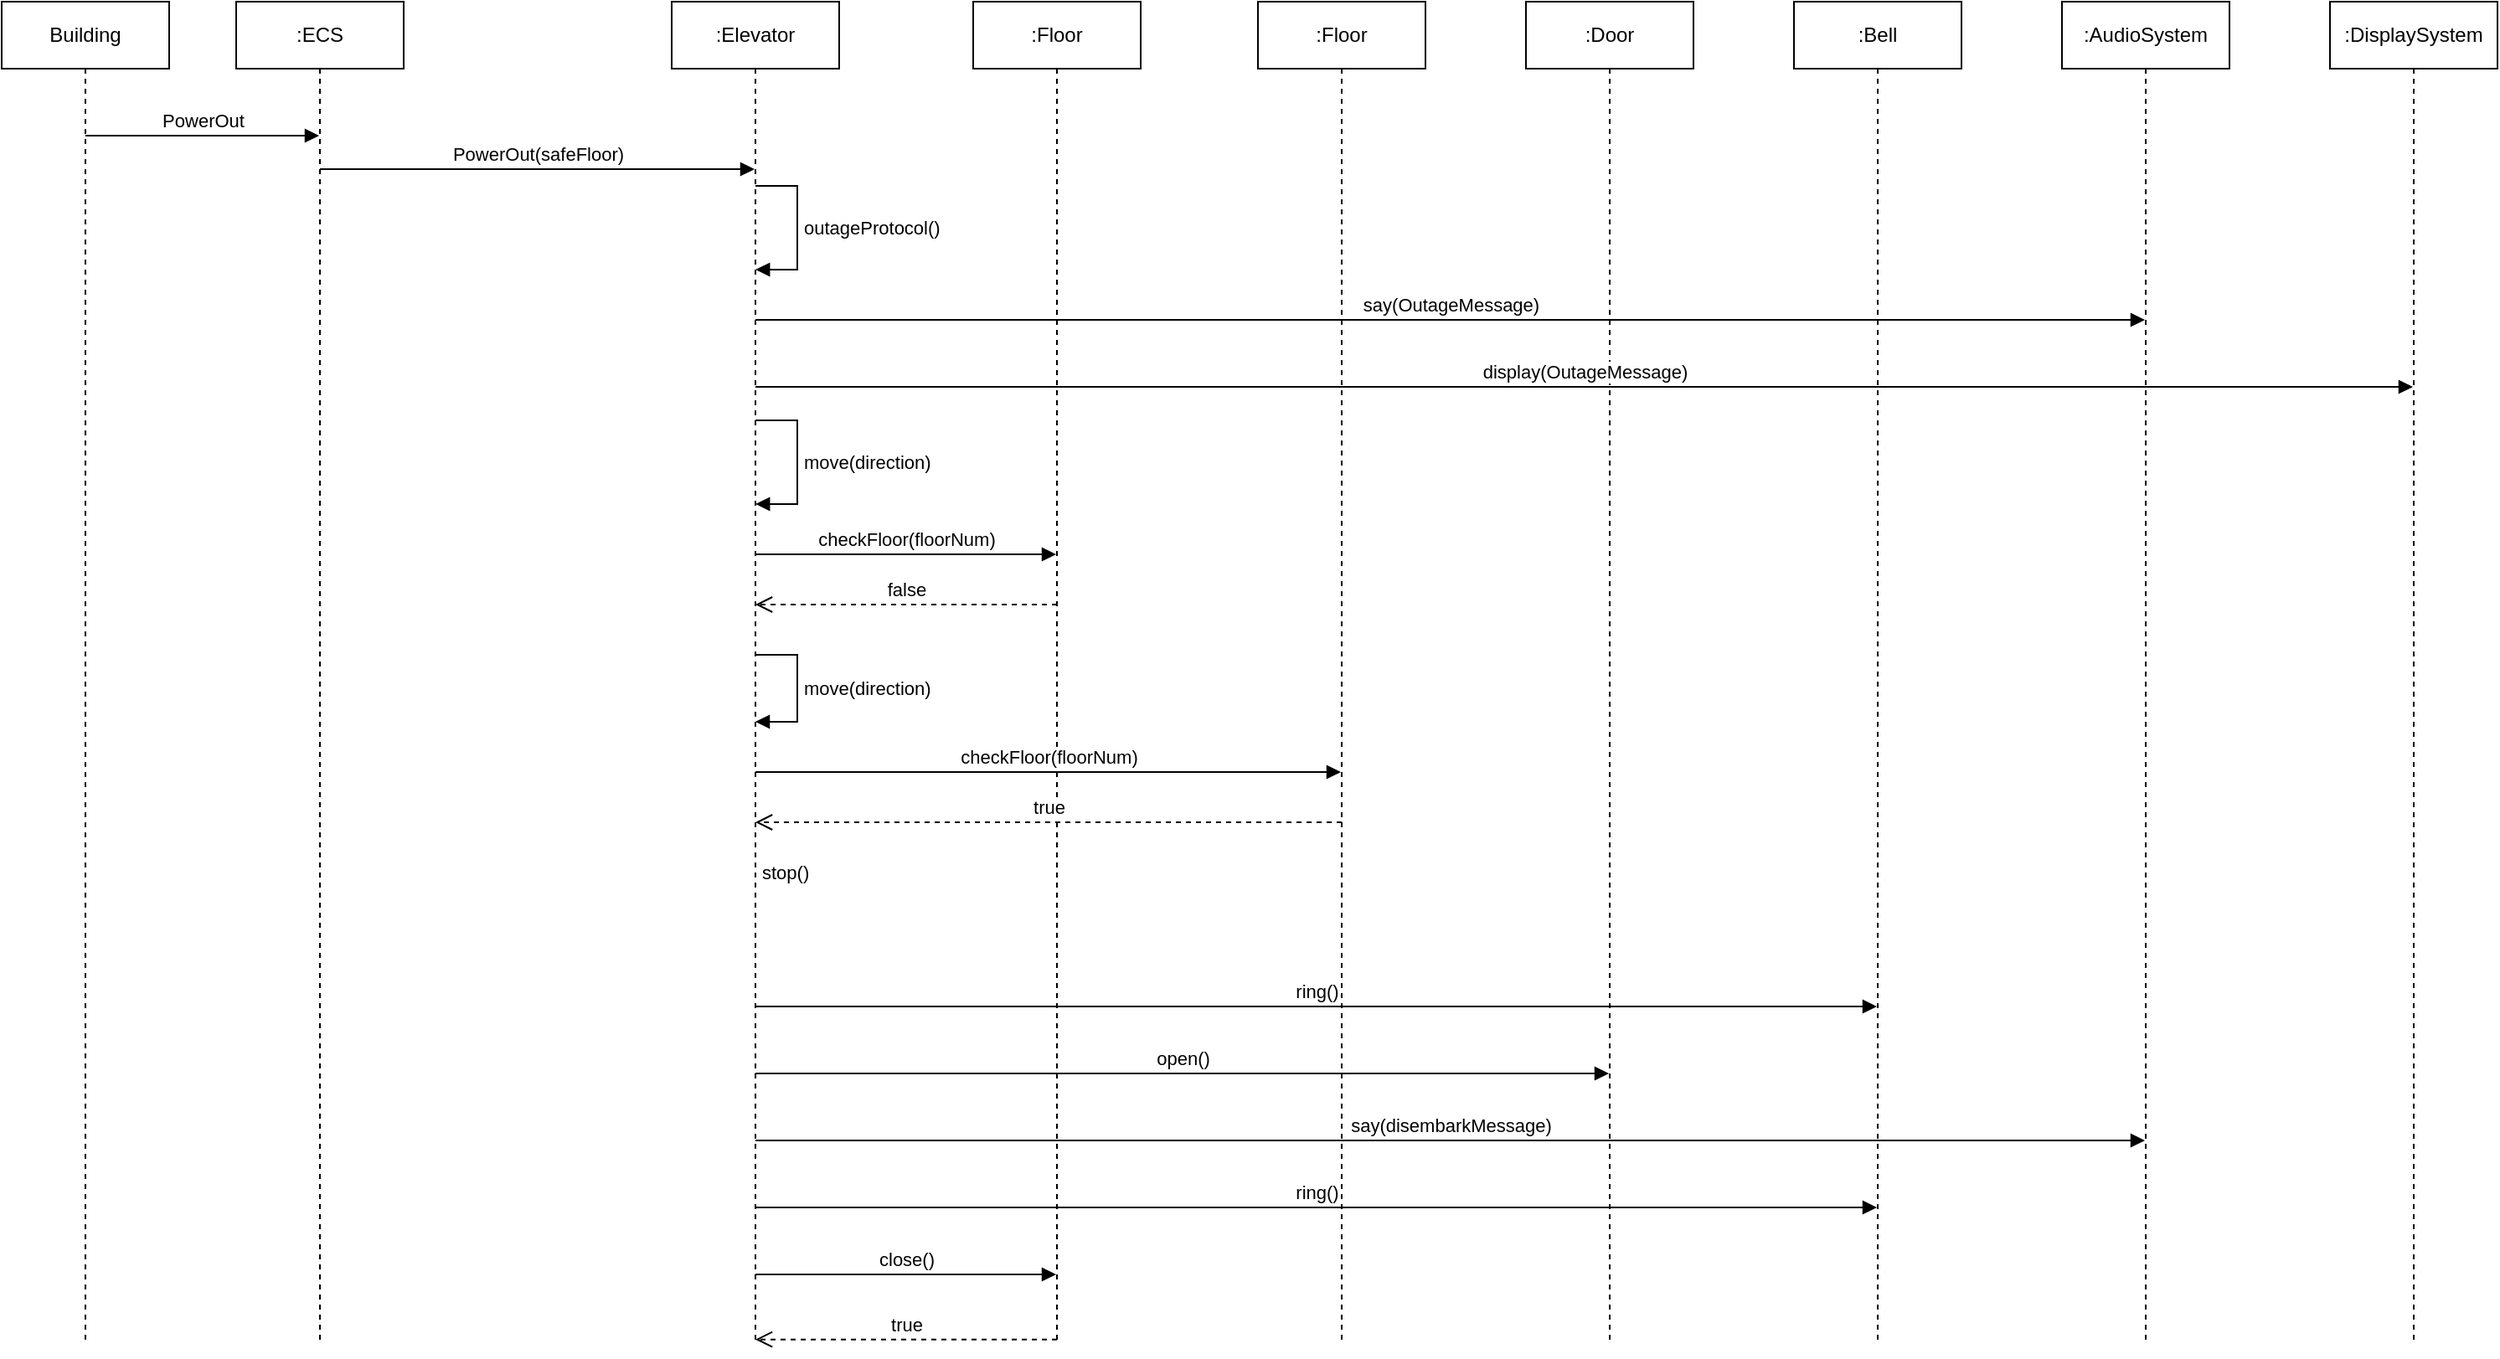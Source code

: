 <mxfile version="14.4.3" type="github">
  <diagram id="Dmp_MvHnNYWOBOt8NhEu" name="Page-1">
    <mxGraphModel dx="1673" dy="874" grid="1" gridSize="10" guides="1" tooltips="1" connect="1" arrows="1" fold="1" page="1" pageScale="1" pageWidth="1700" pageHeight="1100" math="0" shadow="0">
      <root>
        <mxCell id="0" />
        <mxCell id="1" parent="0" />
        <mxCell id="RhVh2Vr1rvhf8vx80Ovq-1" value="Building" style="shape=umlLifeline;perimeter=lifelinePerimeter;whiteSpace=wrap;html=1;container=1;collapsible=0;recursiveResize=0;outlineConnect=0;" vertex="1" parent="1">
          <mxGeometry x="90" y="160" width="100" height="800" as="geometry" />
        </mxCell>
        <mxCell id="RhVh2Vr1rvhf8vx80Ovq-3" value=":ECS" style="shape=umlLifeline;perimeter=lifelinePerimeter;whiteSpace=wrap;html=1;container=1;collapsible=0;recursiveResize=0;outlineConnect=0;size=40;" vertex="1" parent="1">
          <mxGeometry x="230" y="160" width="100" height="800" as="geometry" />
        </mxCell>
        <mxCell id="RhVh2Vr1rvhf8vx80Ovq-5" value=":Elevator" style="shape=umlLifeline;perimeter=lifelinePerimeter;whiteSpace=wrap;html=1;container=1;collapsible=0;recursiveResize=0;outlineConnect=0;" vertex="1" parent="1">
          <mxGeometry x="490" y="160" width="100" height="800" as="geometry" />
        </mxCell>
        <mxCell id="RhVh2Vr1rvhf8vx80Ovq-8" value=":Floor" style="shape=umlLifeline;perimeter=lifelinePerimeter;whiteSpace=wrap;html=1;container=1;collapsible=0;recursiveResize=0;outlineConnect=0;" vertex="1" parent="1">
          <mxGeometry x="670" y="160" width="100" height="800" as="geometry" />
        </mxCell>
        <mxCell id="RhVh2Vr1rvhf8vx80Ovq-9" value=":Floor" style="shape=umlLifeline;perimeter=lifelinePerimeter;whiteSpace=wrap;html=1;container=1;collapsible=0;recursiveResize=0;outlineConnect=0;" vertex="1" parent="1">
          <mxGeometry x="840" y="160" width="100" height="800" as="geometry" />
        </mxCell>
        <mxCell id="RhVh2Vr1rvhf8vx80Ovq-10" value=":Door" style="shape=umlLifeline;perimeter=lifelinePerimeter;whiteSpace=wrap;html=1;container=1;collapsible=0;recursiveResize=0;outlineConnect=0;" vertex="1" parent="1">
          <mxGeometry x="1000" y="160" width="100" height="800" as="geometry" />
        </mxCell>
        <mxCell id="RhVh2Vr1rvhf8vx80Ovq-11" value=":Bell" style="shape=umlLifeline;perimeter=lifelinePerimeter;whiteSpace=wrap;html=1;container=1;collapsible=0;recursiveResize=0;outlineConnect=0;" vertex="1" parent="1">
          <mxGeometry x="1160" y="160" width="100" height="800" as="geometry" />
        </mxCell>
        <mxCell id="RhVh2Vr1rvhf8vx80Ovq-12" value=":AudioSystem" style="shape=umlLifeline;perimeter=lifelinePerimeter;whiteSpace=wrap;html=1;container=1;collapsible=0;recursiveResize=0;outlineConnect=0;" vertex="1" parent="1">
          <mxGeometry x="1320" y="160" width="100" height="800" as="geometry" />
        </mxCell>
        <mxCell id="RhVh2Vr1rvhf8vx80Ovq-13" value=":DisplaySystem" style="shape=umlLifeline;perimeter=lifelinePerimeter;whiteSpace=wrap;html=1;container=1;collapsible=0;recursiveResize=0;outlineConnect=0;" vertex="1" parent="1">
          <mxGeometry x="1480" y="160" width="100" height="800" as="geometry" />
        </mxCell>
        <mxCell id="RhVh2Vr1rvhf8vx80Ovq-43" value="PowerOut" style="html=1;verticalAlign=bottom;endArrow=block;" edge="1" parent="1" target="RhVh2Vr1rvhf8vx80Ovq-3">
          <mxGeometry width="80" relative="1" as="geometry">
            <mxPoint x="140" y="240" as="sourcePoint" />
            <mxPoint x="220" y="240" as="targetPoint" />
          </mxGeometry>
        </mxCell>
        <mxCell id="RhVh2Vr1rvhf8vx80Ovq-44" value="PowerOut(safeFloor)" style="html=1;verticalAlign=bottom;endArrow=block;" edge="1" parent="1" target="RhVh2Vr1rvhf8vx80Ovq-5">
          <mxGeometry width="80" relative="1" as="geometry">
            <mxPoint x="280" y="260" as="sourcePoint" />
            <mxPoint x="360" y="260" as="targetPoint" />
          </mxGeometry>
        </mxCell>
        <mxCell id="RhVh2Vr1rvhf8vx80Ovq-47" value="outageProtocol()" style="edgeStyle=orthogonalEdgeStyle;html=1;align=left;spacingLeft=2;endArrow=block;rounded=0;" edge="1" parent="1">
          <mxGeometry relative="1" as="geometry">
            <mxPoint x="540" y="270" as="sourcePoint" />
            <Array as="points">
              <mxPoint x="565" y="270.0" />
              <mxPoint x="565" y="320.0" />
            </Array>
            <mxPoint x="540.1" y="320" as="targetPoint" />
          </mxGeometry>
        </mxCell>
        <mxCell id="RhVh2Vr1rvhf8vx80Ovq-48" value="say(OutageMessage)" style="html=1;verticalAlign=bottom;endArrow=block;" edge="1" parent="1" target="RhVh2Vr1rvhf8vx80Ovq-12">
          <mxGeometry width="80" relative="1" as="geometry">
            <mxPoint x="540" y="350" as="sourcePoint" />
            <mxPoint x="620" y="350" as="targetPoint" />
          </mxGeometry>
        </mxCell>
        <mxCell id="RhVh2Vr1rvhf8vx80Ovq-49" value="display(OutageMessage)" style="html=1;verticalAlign=bottom;endArrow=block;" edge="1" parent="1" target="RhVh2Vr1rvhf8vx80Ovq-13">
          <mxGeometry width="80" relative="1" as="geometry">
            <mxPoint x="540" y="390" as="sourcePoint" />
            <mxPoint x="620" y="390" as="targetPoint" />
          </mxGeometry>
        </mxCell>
        <mxCell id="RhVh2Vr1rvhf8vx80Ovq-50" value="move(direction)" style="edgeStyle=orthogonalEdgeStyle;html=1;align=left;spacingLeft=2;endArrow=block;rounded=0;" edge="1" parent="1">
          <mxGeometry relative="1" as="geometry">
            <mxPoint x="540" y="410" as="sourcePoint" />
            <Array as="points">
              <mxPoint x="565" y="410.0" />
              <mxPoint x="565" y="460.0" />
            </Array>
            <mxPoint x="540.1" y="460" as="targetPoint" />
          </mxGeometry>
        </mxCell>
        <mxCell id="RhVh2Vr1rvhf8vx80Ovq-51" value="checkFloor(floorNum)" style="html=1;verticalAlign=bottom;endArrow=block;" edge="1" parent="1" target="RhVh2Vr1rvhf8vx80Ovq-8">
          <mxGeometry width="80" relative="1" as="geometry">
            <mxPoint x="540" y="490" as="sourcePoint" />
            <mxPoint x="620" y="490" as="targetPoint" />
          </mxGeometry>
        </mxCell>
        <mxCell id="RhVh2Vr1rvhf8vx80Ovq-52" value="false" style="html=1;verticalAlign=bottom;endArrow=open;dashed=1;endSize=8;" edge="1" parent="1" target="RhVh2Vr1rvhf8vx80Ovq-5">
          <mxGeometry relative="1" as="geometry">
            <mxPoint x="720" y="520" as="sourcePoint" />
            <mxPoint x="640" y="520" as="targetPoint" />
          </mxGeometry>
        </mxCell>
        <mxCell id="RhVh2Vr1rvhf8vx80Ovq-53" value="checkFloor(floorNum)" style="html=1;verticalAlign=bottom;endArrow=block;" edge="1" parent="1" target="RhVh2Vr1rvhf8vx80Ovq-9">
          <mxGeometry width="80" relative="1" as="geometry">
            <mxPoint x="540" y="620" as="sourcePoint" />
            <mxPoint x="870" y="620" as="targetPoint" />
          </mxGeometry>
        </mxCell>
        <mxCell id="RhVh2Vr1rvhf8vx80Ovq-54" value="move(direction)" style="edgeStyle=orthogonalEdgeStyle;html=1;align=left;spacingLeft=2;endArrow=block;rounded=0;" edge="1" parent="1">
          <mxGeometry relative="1" as="geometry">
            <mxPoint x="540" y="550" as="sourcePoint" />
            <Array as="points">
              <mxPoint x="565" y="550" />
              <mxPoint x="565" y="590" />
              <mxPoint x="540" y="590" />
            </Array>
            <mxPoint x="540" y="590" as="targetPoint" />
          </mxGeometry>
        </mxCell>
        <mxCell id="RhVh2Vr1rvhf8vx80Ovq-55" value="true" style="html=1;verticalAlign=bottom;endArrow=open;dashed=1;endSize=8;" edge="1" parent="1" target="RhVh2Vr1rvhf8vx80Ovq-5">
          <mxGeometry relative="1" as="geometry">
            <mxPoint x="890" y="650" as="sourcePoint" />
            <mxPoint x="810" y="650" as="targetPoint" />
          </mxGeometry>
        </mxCell>
        <mxCell id="RhVh2Vr1rvhf8vx80Ovq-56" value="stop()" style="edgeStyle=orthogonalEdgeStyle;html=1;align=left;spacingLeft=2;endArrow=block;rounded=0;" edge="1" parent="1" target="RhVh2Vr1rvhf8vx80Ovq-5">
          <mxGeometry relative="1" as="geometry">
            <mxPoint x="540" y="680" as="sourcePoint" />
            <Array as="points">
              <mxPoint x="565" y="680" />
              <mxPoint x="565" y="720" />
            </Array>
            <mxPoint x="540.1" y="730" as="targetPoint" />
          </mxGeometry>
        </mxCell>
        <mxCell id="RhVh2Vr1rvhf8vx80Ovq-57" value="ring()" style="html=1;verticalAlign=bottom;endArrow=block;" edge="1" parent="1" target="RhVh2Vr1rvhf8vx80Ovq-11">
          <mxGeometry width="80" relative="1" as="geometry">
            <mxPoint x="540" y="760" as="sourcePoint" />
            <mxPoint x="620" y="760" as="targetPoint" />
          </mxGeometry>
        </mxCell>
        <mxCell id="RhVh2Vr1rvhf8vx80Ovq-58" value="open()" style="html=1;verticalAlign=bottom;endArrow=block;" edge="1" parent="1" target="RhVh2Vr1rvhf8vx80Ovq-10">
          <mxGeometry width="80" relative="1" as="geometry">
            <mxPoint x="540" y="800" as="sourcePoint" />
            <mxPoint x="620" y="800" as="targetPoint" />
          </mxGeometry>
        </mxCell>
        <mxCell id="RhVh2Vr1rvhf8vx80Ovq-59" value="say(disembarkMessage)" style="html=1;verticalAlign=bottom;endArrow=block;" edge="1" parent="1" target="RhVh2Vr1rvhf8vx80Ovq-12">
          <mxGeometry width="80" relative="1" as="geometry">
            <mxPoint x="540" y="840" as="sourcePoint" />
            <mxPoint x="620" y="840" as="targetPoint" />
          </mxGeometry>
        </mxCell>
        <mxCell id="RhVh2Vr1rvhf8vx80Ovq-60" value="ring()" style="html=1;verticalAlign=bottom;endArrow=block;" edge="1" parent="1" target="RhVh2Vr1rvhf8vx80Ovq-11">
          <mxGeometry width="80" relative="1" as="geometry">
            <mxPoint x="540" y="880" as="sourcePoint" />
            <mxPoint x="620" y="880" as="targetPoint" />
          </mxGeometry>
        </mxCell>
        <mxCell id="RhVh2Vr1rvhf8vx80Ovq-61" value="close()" style="html=1;verticalAlign=bottom;endArrow=block;" edge="1" parent="1" target="RhVh2Vr1rvhf8vx80Ovq-8">
          <mxGeometry width="80" relative="1" as="geometry">
            <mxPoint x="540" y="920" as="sourcePoint" />
            <mxPoint x="620" y="920" as="targetPoint" />
          </mxGeometry>
        </mxCell>
        <mxCell id="RhVh2Vr1rvhf8vx80Ovq-62" value="true" style="html=1;verticalAlign=bottom;endArrow=open;dashed=1;endSize=8;" edge="1" parent="1" target="RhVh2Vr1rvhf8vx80Ovq-5">
          <mxGeometry relative="1" as="geometry">
            <mxPoint x="720" y="958.82" as="sourcePoint" />
            <mxPoint x="640" y="958.82" as="targetPoint" />
          </mxGeometry>
        </mxCell>
      </root>
    </mxGraphModel>
  </diagram>
</mxfile>
